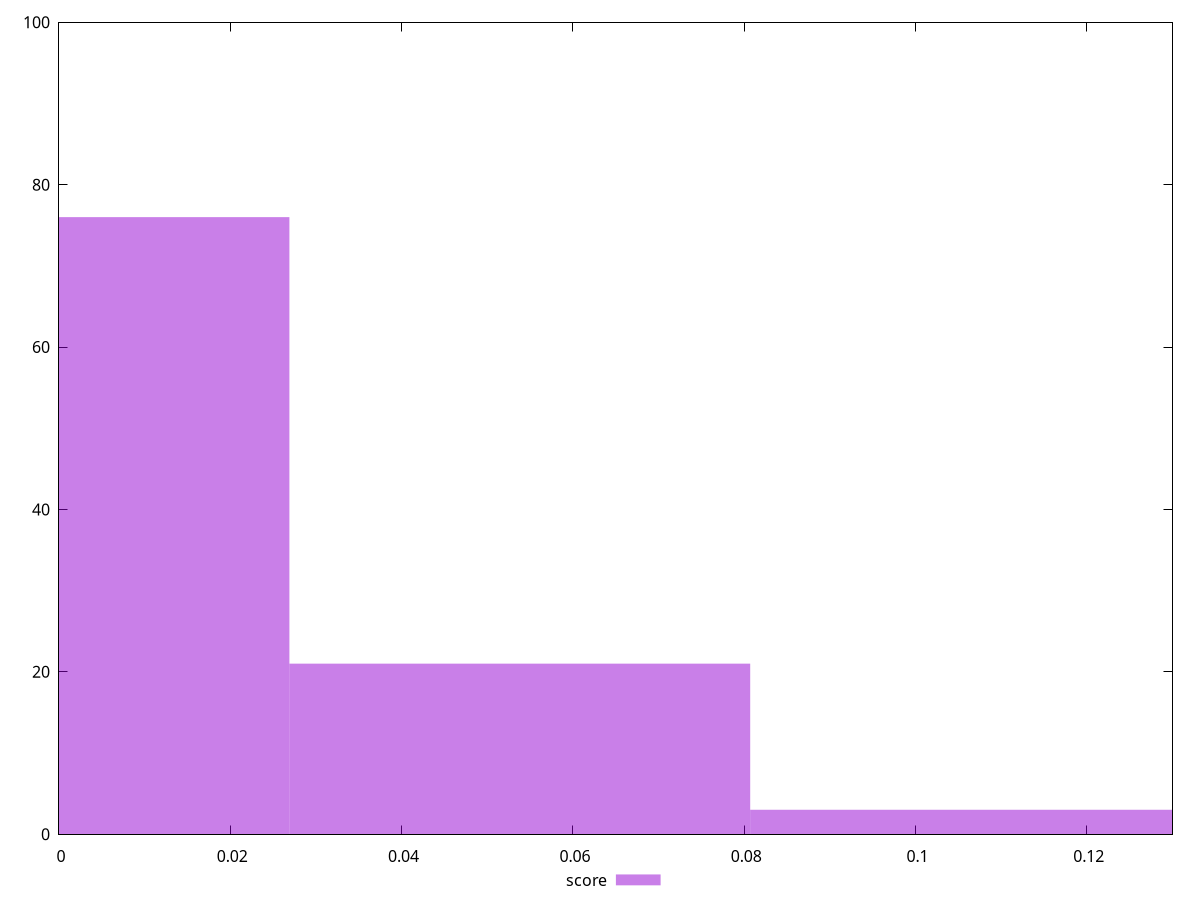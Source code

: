 reset

$score <<EOF
0 76
0.05379786484492706 21
0.10759572968985412 3
EOF

set key outside below
set boxwidth 0.05379786484492706
set xrange [0:0.13]
set yrange [0:100]
set trange [0:100]
set style fill transparent solid 0.5 noborder
set terminal svg size 640, 490 enhanced background rgb 'white'
set output "report_00013_2021-02-09T12-04-24.940Z/max-potential-fid/samples/pages+cached/score/histogram.svg"

plot $score title "score" with boxes

reset
